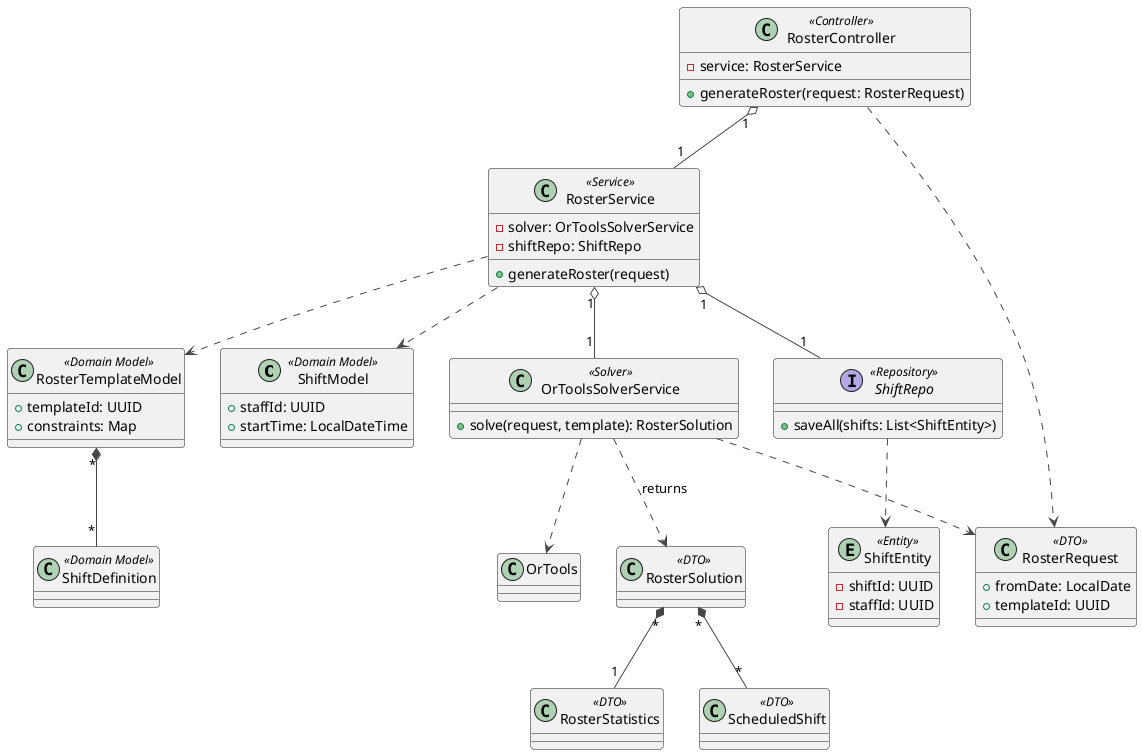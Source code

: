 @startuml
!theme vibrant

' --- Skinparams cho các loại stereotype ---
skinparam stereotype {
    CBackgroundColor #FDEDEC
    SBackgroundColor #D5F5E3
    RBackgroundColor #FDEDEC
    EBackgroundColor #FDEDEC
    DBackgroundColor #E8DAEF
    DTOBackgroundColor #FDEBD0
    ExtBackgroundColor #F9E79F
}


' --- Khai báo các thành phần ---

class ShiftModel <<Domain Model>> {
    + staffId: UUID
    + startTime: LocalDateTime
}
class RosterTemplateModel <<Domain Model>> {
    + templateId: UUID
    + constraints: Map
}
class ShiftDefinition <<Domain Model>>

class RosterController <<Controller>> {
  - service: RosterService
  + generateRoster(request: RosterRequest)
}
class RosterRequest <<DTO>> {
  + fromDate: LocalDate
  + templateId: UUID
}
class RosterService <<Service>> {
  - solver: OrToolsSolverService
  - shiftRepo: ShiftRepo
  + generateRoster(request)
}
class OrToolsSolverService <<Solver>> {
  + solve(request, template): RosterSolution
}
interface ShiftRepo <<Repository>> {
  + saveAll(shifts: List<ShiftEntity>)
}
entity ShiftEntity <<Entity>> {
  - shiftId: UUID
  - staffId: UUID
}
class RosterSolution <<DTO>>
class RosterStatistics <<DTO>>
class ScheduledShift <<DTO>>



' --- Định nghĩa các liên kết ---

' Association (DI)
RosterController "1" o-- "1" RosterService
RosterService "1" o-- "1" OrToolsSolverService
RosterService "1" o-- "1" ShiftRepo

' Composition
RosterTemplateModel "*" *-- "*" ShiftDefinition
RosterSolution "*" *-- "1" RosterStatistics
RosterSolution "*" *-- "*" ScheduledShift

' Dependency
RosterController ..> RosterRequest
OrToolsSolverService ..> OrTools
OrToolsSolverService ..> RosterRequest
OrToolsSolverService ..> RosterSolution : "returns"
ShiftRepo ..> ShiftEntity
RosterService ..> ShiftModel
RosterService ..> RosterTemplateModel

@enduml